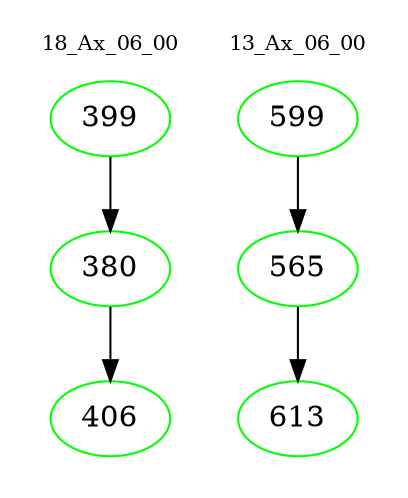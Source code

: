 digraph{
subgraph cluster_0 {
color = white
label = "18_Ax_06_00";
fontsize=10;
T0_399 [label="399", color="green"]
T0_399 -> T0_380 [color="black"]
T0_380 [label="380", color="green"]
T0_380 -> T0_406 [color="black"]
T0_406 [label="406", color="green"]
}
subgraph cluster_1 {
color = white
label = "13_Ax_06_00";
fontsize=10;
T1_599 [label="599", color="green"]
T1_599 -> T1_565 [color="black"]
T1_565 [label="565", color="green"]
T1_565 -> T1_613 [color="black"]
T1_613 [label="613", color="green"]
}
}
